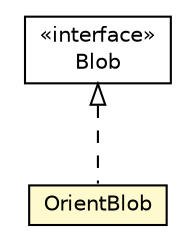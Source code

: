 #!/usr/local/bin/dot
#
# Class diagram 
# Generated by UMLGraph version R5_6-24-gf6e263 (http://www.umlgraph.org/)
#

digraph G {
	edge [fontname="Helvetica",fontsize=10,labelfontname="Helvetica",labelfontsize=10];
	node [fontname="Helvetica",fontsize=10,shape=plaintext];
	nodesep=0.25;
	ranksep=0.5;
	// com.orientechnologies.orient.jdbc.OrientBlob
	c4417847 [label=<<table title="com.orientechnologies.orient.jdbc.OrientBlob" border="0" cellborder="1" cellspacing="0" cellpadding="2" port="p" bgcolor="lemonChiffon" href="./OrientBlob.html">
		<tr><td><table border="0" cellspacing="0" cellpadding="1">
<tr><td align="center" balign="center"> OrientBlob </td></tr>
		</table></td></tr>
		</table>>, URL="./OrientBlob.html", fontname="Helvetica", fontcolor="black", fontsize=10.0];
	//com.orientechnologies.orient.jdbc.OrientBlob implements java.sql.Blob
	c4417925:p -> c4417847:p [dir=back,arrowtail=empty,style=dashed];
	// java.sql.Blob
	c4417925 [label=<<table title="java.sql.Blob" border="0" cellborder="1" cellspacing="0" cellpadding="2" port="p" href="http://java.sun.com/j2se/1.4.2/docs/api/java/sql/Blob.html">
		<tr><td><table border="0" cellspacing="0" cellpadding="1">
<tr><td align="center" balign="center"> &#171;interface&#187; </td></tr>
<tr><td align="center" balign="center"> Blob </td></tr>
		</table></td></tr>
		</table>>, URL="http://java.sun.com/j2se/1.4.2/docs/api/java/sql/Blob.html", fontname="Helvetica", fontcolor="black", fontsize=10.0];
}

